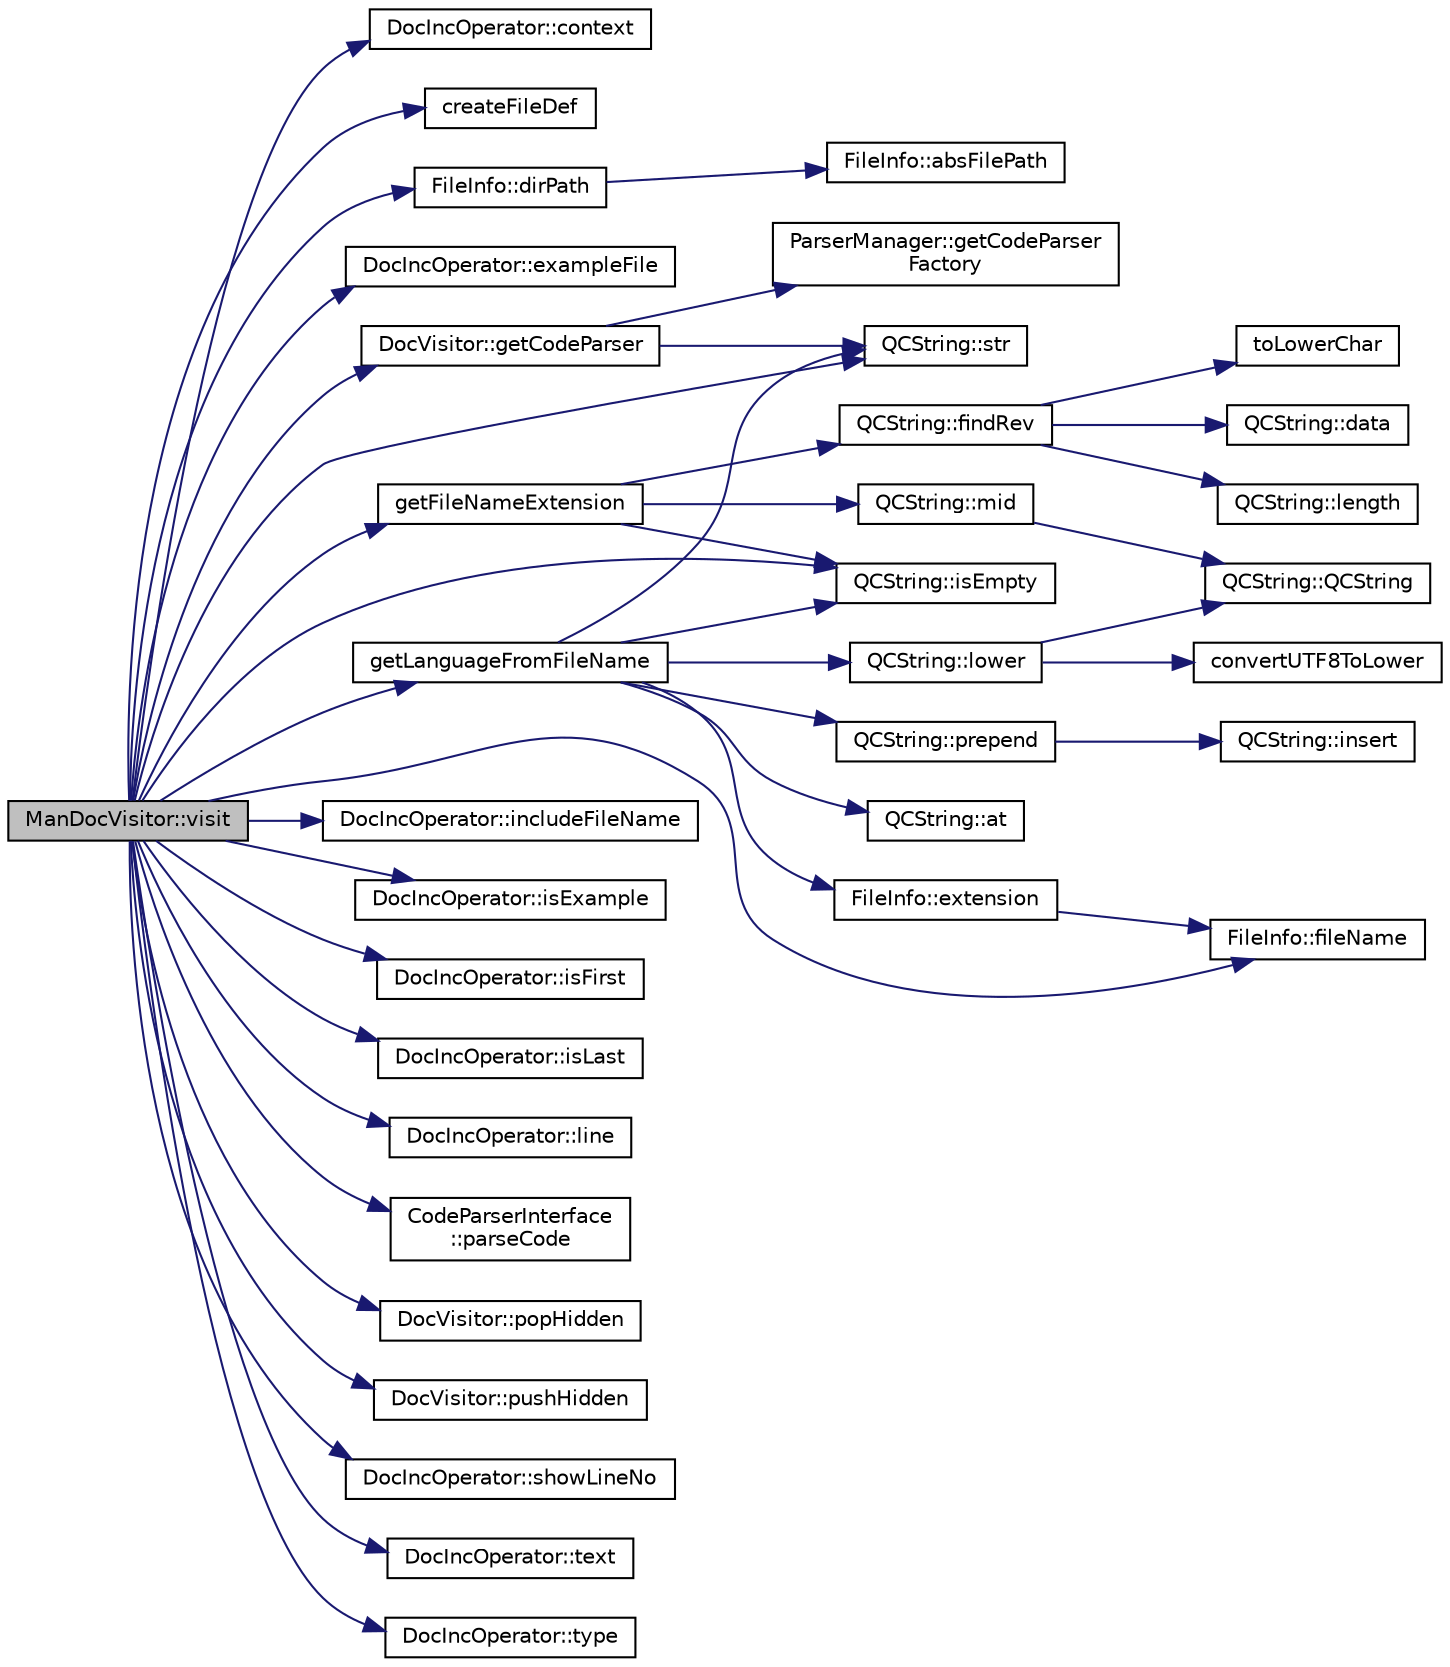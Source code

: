 digraph "ManDocVisitor::visit"
{
 // LATEX_PDF_SIZE
  edge [fontname="Helvetica",fontsize="10",labelfontname="Helvetica",labelfontsize="10"];
  node [fontname="Helvetica",fontsize="10",shape=record];
  rankdir="LR";
  Node1 [label="ManDocVisitor::visit",height=0.2,width=0.4,color="black", fillcolor="grey75", style="filled", fontcolor="black",tooltip=" "];
  Node1 -> Node2 [color="midnightblue",fontsize="10",style="solid",fontname="Helvetica"];
  Node2 [label="DocIncOperator::context",height=0.2,width=0.4,color="black", fillcolor="white", style="filled",URL="$classDocIncOperator.html#ab59377a5d6002c488ebfaeff4c8f2e64",tooltip=" "];
  Node1 -> Node3 [color="midnightblue",fontsize="10",style="solid",fontname="Helvetica"];
  Node3 [label="createFileDef",height=0.2,width=0.4,color="black", fillcolor="white", style="filled",URL="$filedef_8cpp.html#a675a84b33ba43ee6611d0cc47467b846",tooltip=" "];
  Node1 -> Node4 [color="midnightblue",fontsize="10",style="solid",fontname="Helvetica"];
  Node4 [label="FileInfo::dirPath",height=0.2,width=0.4,color="black", fillcolor="white", style="filled",URL="$classFileInfo.html#add9c23cbe0868fc947a85d157087de02",tooltip=" "];
  Node4 -> Node5 [color="midnightblue",fontsize="10",style="solid",fontname="Helvetica"];
  Node5 [label="FileInfo::absFilePath",height=0.2,width=0.4,color="black", fillcolor="white", style="filled",URL="$classFileInfo.html#af69e3949475014dcdbd504d742bdf270",tooltip=" "];
  Node1 -> Node6 [color="midnightblue",fontsize="10",style="solid",fontname="Helvetica"];
  Node6 [label="DocIncOperator::exampleFile",height=0.2,width=0.4,color="black", fillcolor="white", style="filled",URL="$classDocIncOperator.html#ab5e78827022d8466df9e7bfb189bc8e8",tooltip=" "];
  Node1 -> Node7 [color="midnightblue",fontsize="10",style="solid",fontname="Helvetica"];
  Node7 [label="FileInfo::fileName",height=0.2,width=0.4,color="black", fillcolor="white", style="filled",URL="$classFileInfo.html#a8ae2069796787d27306bb49bd70e3e3a",tooltip=" "];
  Node1 -> Node8 [color="midnightblue",fontsize="10",style="solid",fontname="Helvetica"];
  Node8 [label="DocVisitor::getCodeParser",height=0.2,width=0.4,color="black", fillcolor="white", style="filled",URL="$classDocVisitor.html#a1ec90584b36968b4eef801a5becb0522",tooltip=" "];
  Node8 -> Node9 [color="midnightblue",fontsize="10",style="solid",fontname="Helvetica"];
  Node9 [label="ParserManager::getCodeParser\lFactory",height=0.2,width=0.4,color="black", fillcolor="white", style="filled",URL="$classParserManager.html#a8f767ea4b80602eec90e5fa4a5c2b008",tooltip=" "];
  Node8 -> Node10 [color="midnightblue",fontsize="10",style="solid",fontname="Helvetica"];
  Node10 [label="QCString::str",height=0.2,width=0.4,color="black", fillcolor="white", style="filled",URL="$classQCString.html#a9824b07232eea418ab3b3e7dc3178eec",tooltip=" "];
  Node1 -> Node11 [color="midnightblue",fontsize="10",style="solid",fontname="Helvetica"];
  Node11 [label="getFileNameExtension",height=0.2,width=0.4,color="black", fillcolor="white", style="filled",URL="$util_8cpp.html#af18ed4687438f52f5c7fe9dfb226244c",tooltip=" "];
  Node11 -> Node12 [color="midnightblue",fontsize="10",style="solid",fontname="Helvetica"];
  Node12 [label="QCString::findRev",height=0.2,width=0.4,color="black", fillcolor="white", style="filled",URL="$classQCString.html#ab47a6435c16d61d04fb448f1080b4e26",tooltip=" "];
  Node12 -> Node13 [color="midnightblue",fontsize="10",style="solid",fontname="Helvetica"];
  Node13 [label="QCString::data",height=0.2,width=0.4,color="black", fillcolor="white", style="filled",URL="$classQCString.html#ac3aa3ac1a1c36d3305eba22a2eb0d098",tooltip=" "];
  Node12 -> Node14 [color="midnightblue",fontsize="10",style="solid",fontname="Helvetica"];
  Node14 [label="QCString::length",height=0.2,width=0.4,color="black", fillcolor="white", style="filled",URL="$classQCString.html#ac52596733e9110b778019946d73fb268",tooltip=" "];
  Node12 -> Node15 [color="midnightblue",fontsize="10",style="solid",fontname="Helvetica"];
  Node15 [label="toLowerChar",height=0.2,width=0.4,color="black", fillcolor="white", style="filled",URL="$qcstring_8cpp.html#a4e545641f98651d4fb8299b407721f9b",tooltip=" "];
  Node11 -> Node16 [color="midnightblue",fontsize="10",style="solid",fontname="Helvetica"];
  Node16 [label="QCString::isEmpty",height=0.2,width=0.4,color="black", fillcolor="white", style="filled",URL="$classQCString.html#a621c4090d69ad7d05ef8e5234376c3d8",tooltip=" "];
  Node11 -> Node17 [color="midnightblue",fontsize="10",style="solid",fontname="Helvetica"];
  Node17 [label="QCString::mid",height=0.2,width=0.4,color="black", fillcolor="white", style="filled",URL="$classQCString.html#a27136caf9c0bc4daca574cda6f113551",tooltip=" "];
  Node17 -> Node18 [color="midnightblue",fontsize="10",style="solid",fontname="Helvetica"];
  Node18 [label="QCString::QCString",height=0.2,width=0.4,color="black", fillcolor="white", style="filled",URL="$classQCString.html#ad691e1087cc03e14e00d1147ae0ecab7",tooltip=" "];
  Node1 -> Node19 [color="midnightblue",fontsize="10",style="solid",fontname="Helvetica"];
  Node19 [label="getLanguageFromFileName",height=0.2,width=0.4,color="black", fillcolor="white", style="filled",URL="$util_8cpp.html#a1b56719a14e986911d90aae56767dd5b",tooltip=" "];
  Node19 -> Node20 [color="midnightblue",fontsize="10",style="solid",fontname="Helvetica"];
  Node20 [label="QCString::at",height=0.2,width=0.4,color="black", fillcolor="white", style="filled",URL="$classQCString.html#a4c8be5d062cc14919b53ff0a3c8f9a4f",tooltip=" "];
  Node19 -> Node21 [color="midnightblue",fontsize="10",style="solid",fontname="Helvetica"];
  Node21 [label="FileInfo::extension",height=0.2,width=0.4,color="black", fillcolor="white", style="filled",URL="$classFileInfo.html#a626f514840802434ae881b02e4a09af9",tooltip=" "];
  Node21 -> Node7 [color="midnightblue",fontsize="10",style="solid",fontname="Helvetica"];
  Node19 -> Node16 [color="midnightblue",fontsize="10",style="solid",fontname="Helvetica"];
  Node19 -> Node22 [color="midnightblue",fontsize="10",style="solid",fontname="Helvetica"];
  Node22 [label="QCString::lower",height=0.2,width=0.4,color="black", fillcolor="white", style="filled",URL="$classQCString.html#a33688239622e659cfb469fbd62c9cccb",tooltip=" "];
  Node22 -> Node23 [color="midnightblue",fontsize="10",style="solid",fontname="Helvetica"];
  Node23 [label="convertUTF8ToLower",height=0.2,width=0.4,color="black", fillcolor="white", style="filled",URL="$utf8_8cpp.html#a90000b3876f8ff0fed72d2c31ecdfe11",tooltip=" "];
  Node22 -> Node18 [color="midnightblue",fontsize="10",style="solid",fontname="Helvetica"];
  Node19 -> Node24 [color="midnightblue",fontsize="10",style="solid",fontname="Helvetica"];
  Node24 [label="QCString::prepend",height=0.2,width=0.4,color="black", fillcolor="white", style="filled",URL="$classQCString.html#a0a6a8fe99e596b149ee15138fa8dcf0c",tooltip=" "];
  Node24 -> Node25 [color="midnightblue",fontsize="10",style="solid",fontname="Helvetica"];
  Node25 [label="QCString::insert",height=0.2,width=0.4,color="black", fillcolor="white", style="filled",URL="$classQCString.html#ae4e7678c93bacb8b7806597a8520ca54",tooltip=" "];
  Node19 -> Node10 [color="midnightblue",fontsize="10",style="solid",fontname="Helvetica"];
  Node1 -> Node26 [color="midnightblue",fontsize="10",style="solid",fontname="Helvetica"];
  Node26 [label="DocIncOperator::includeFileName",height=0.2,width=0.4,color="black", fillcolor="white", style="filled",URL="$classDocIncOperator.html#a7c06a4a5f871ce72f41d72f7b1452736",tooltip=" "];
  Node1 -> Node16 [color="midnightblue",fontsize="10",style="solid",fontname="Helvetica"];
  Node1 -> Node27 [color="midnightblue",fontsize="10",style="solid",fontname="Helvetica"];
  Node27 [label="DocIncOperator::isExample",height=0.2,width=0.4,color="black", fillcolor="white", style="filled",URL="$classDocIncOperator.html#aff7da518608143cfc4d53bee4be28ecb",tooltip=" "];
  Node1 -> Node28 [color="midnightblue",fontsize="10",style="solid",fontname="Helvetica"];
  Node28 [label="DocIncOperator::isFirst",height=0.2,width=0.4,color="black", fillcolor="white", style="filled",URL="$classDocIncOperator.html#ad5fc63c8a8ab2ebb0359443aba890802",tooltip=" "];
  Node1 -> Node29 [color="midnightblue",fontsize="10",style="solid",fontname="Helvetica"];
  Node29 [label="DocIncOperator::isLast",height=0.2,width=0.4,color="black", fillcolor="white", style="filled",URL="$classDocIncOperator.html#a3aa61fa6f30b556886cf8460ed9e0a3c",tooltip=" "];
  Node1 -> Node30 [color="midnightblue",fontsize="10",style="solid",fontname="Helvetica"];
  Node30 [label="DocIncOperator::line",height=0.2,width=0.4,color="black", fillcolor="white", style="filled",URL="$classDocIncOperator.html#ab9499d4c8335483abbface712143d69f",tooltip=" "];
  Node1 -> Node31 [color="midnightblue",fontsize="10",style="solid",fontname="Helvetica"];
  Node31 [label="CodeParserInterface\l::parseCode",height=0.2,width=0.4,color="black", fillcolor="white", style="filled",URL="$classCodeParserInterface.html#a33d72178196c84965d5bf1eb361af8bb",tooltip=" "];
  Node1 -> Node32 [color="midnightblue",fontsize="10",style="solid",fontname="Helvetica"];
  Node32 [label="DocVisitor::popHidden",height=0.2,width=0.4,color="black", fillcolor="white", style="filled",URL="$classDocVisitor.html#afaec23aad7de1e76aab6a441d70c9119",tooltip=" "];
  Node1 -> Node33 [color="midnightblue",fontsize="10",style="solid",fontname="Helvetica"];
  Node33 [label="DocVisitor::pushHidden",height=0.2,width=0.4,color="black", fillcolor="white", style="filled",URL="$classDocVisitor.html#a54bb9f229fa8660eb70dd68e87fdfd9d",tooltip=" "];
  Node1 -> Node34 [color="midnightblue",fontsize="10",style="solid",fontname="Helvetica"];
  Node34 [label="DocIncOperator::showLineNo",height=0.2,width=0.4,color="black", fillcolor="white", style="filled",URL="$classDocIncOperator.html#aea2218e2b49020af7c643b1b6b9204ac",tooltip=" "];
  Node1 -> Node10 [color="midnightblue",fontsize="10",style="solid",fontname="Helvetica"];
  Node1 -> Node35 [color="midnightblue",fontsize="10",style="solid",fontname="Helvetica"];
  Node35 [label="DocIncOperator::text",height=0.2,width=0.4,color="black", fillcolor="white", style="filled",URL="$classDocIncOperator.html#a91b44df290fd25ebcc9125227b593ece",tooltip=" "];
  Node1 -> Node36 [color="midnightblue",fontsize="10",style="solid",fontname="Helvetica"];
  Node36 [label="DocIncOperator::type",height=0.2,width=0.4,color="black", fillcolor="white", style="filled",URL="$classDocIncOperator.html#ad22086824c941ff3099faa8c45f3a02a",tooltip=" "];
}
